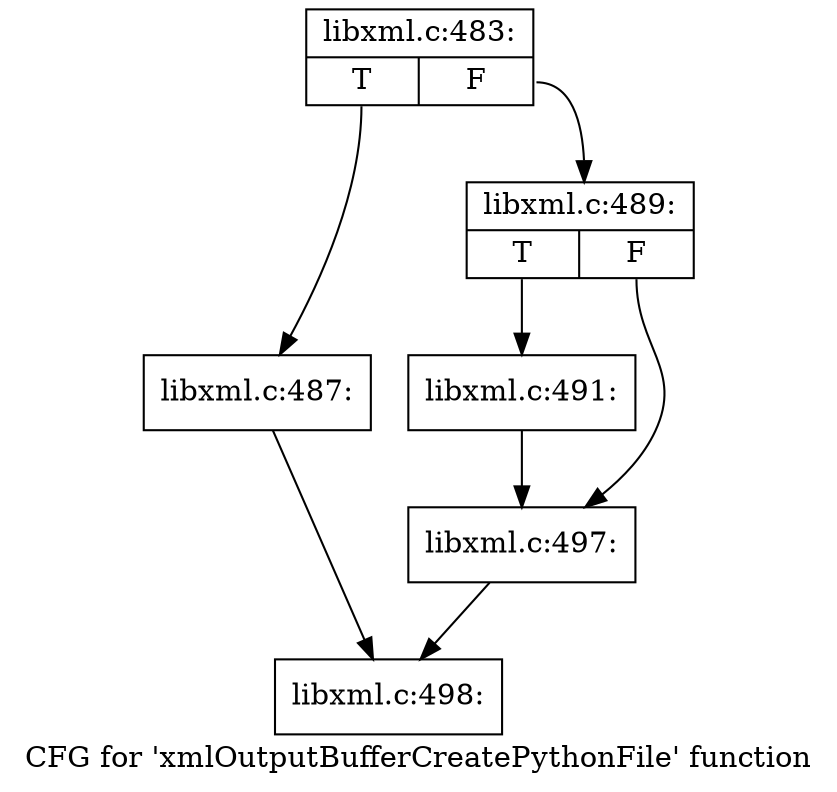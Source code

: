 digraph "CFG for 'xmlOutputBufferCreatePythonFile' function" {
	label="CFG for 'xmlOutputBufferCreatePythonFile' function";

	Node0x5390f00 [shape=record,label="{libxml.c:483:|{<s0>T|<s1>F}}"];
	Node0x5390f00:s0 -> Node0x53c7ec0;
	Node0x5390f00:s1 -> Node0x53c7f10;
	Node0x53c7ec0 [shape=record,label="{libxml.c:487:}"];
	Node0x53c7ec0 -> Node0x5390fc0;
	Node0x53c7f10 [shape=record,label="{libxml.c:489:|{<s0>T|<s1>F}}"];
	Node0x53c7f10:s0 -> Node0x53c8ba0;
	Node0x53c7f10:s1 -> Node0x53c8ed0;
	Node0x53c8ba0 [shape=record,label="{libxml.c:491:}"];
	Node0x53c8ba0 -> Node0x53c8ed0;
	Node0x53c8ed0 [shape=record,label="{libxml.c:497:}"];
	Node0x53c8ed0 -> Node0x5390fc0;
	Node0x5390fc0 [shape=record,label="{libxml.c:498:}"];
}
